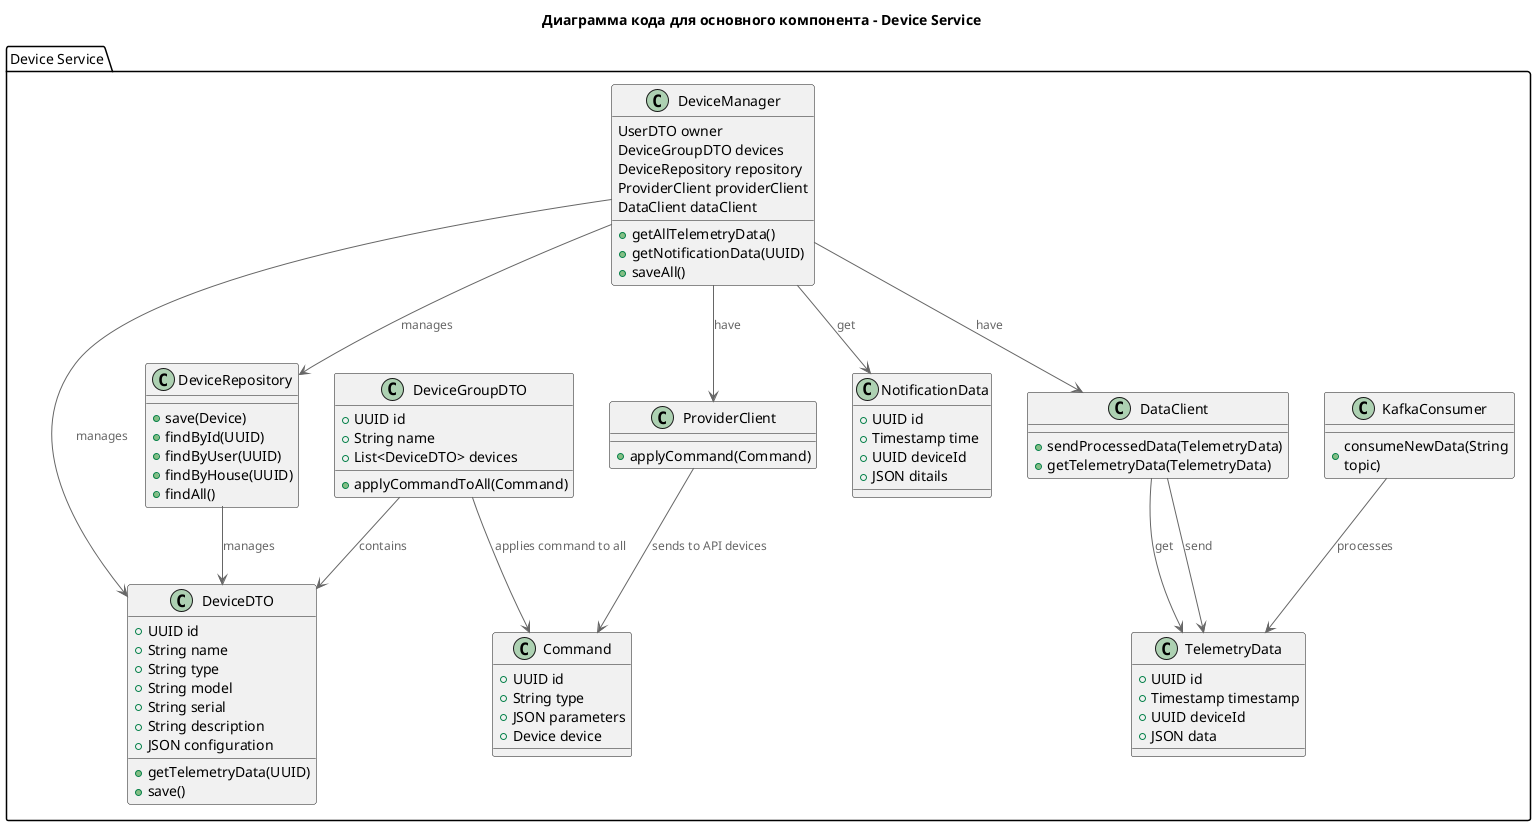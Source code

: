 @startuml
!include <C4/C4_Component>

title Диаграмма кода для основного компонента - Device Service

package "Device Service" {
    class DeviceDTO {
        +UUID id
        +String name
        +String type
        +String model
        +String serial
        +String description
        +JSON configuration                        
        +getTelemetryData(UUID)        
        +save()
    }

    class DeviceManager {                                                        
        UserDTO owner         
        DeviceGroupDTO devices 
        DeviceRepository repository 
        ProviderClient providerClient
        DataClient dataClient
        +getAllTelemetryData()
        +getNotificationData(UUID)                
        +saveAll()
    }

    class DeviceRepository {
        +save(Device)
        +findById(UUID)
        +findByUser(UUID)
        +findByHouse(UUID)
        +findAll()
    }

    class TelemetryData {
        +UUID id
        +Timestamp timestamp
        +UUID deviceId
        +JSON data
    }

    class NotificationData {
        +UUID id
        +Timestamp time
        +UUID deviceId
        +JSON ditails
    }

    
    class KafkaConsumer {      
        +consumeNewData(String topic)       
    }

    class DataClient {
        +sendProcessedData(TelemetryData)
        +getTelemetryData(TelemetryData)
    }

     class Command {
        +UUID id
        +String type
        +JSON parameters  
        +Device device
    }

    class ProviderClient {
        +applyCommand(Command)        
    }

    class DeviceGroupDTO {
        +UUID id
        +String name
        +List<DeviceDTO> devices
        +applyCommandToAll(Command)
    }
 
    ProviderClient --> Command : "sends to API devices"

    DeviceManager --> DataClient : "have"
    DeviceGroupDTO --> DeviceDTO : "contains"
    DeviceGroupDTO --> Command : "applies command to all"
    
    DeviceManager --> DeviceRepository : "manages"

    DeviceRepository --> DeviceDTO : "manages"
    DeviceManager--> DeviceDTO : "manages"

    KafkaConsumer --> TelemetryData : "processes"

    DeviceManager --> ProviderClient : "have"
    DeviceManager --> NotificationData : "get" 

    DataClient --> TelemetryData : "send"
    DataClient --> TelemetryData : "get"
}
@enduml
